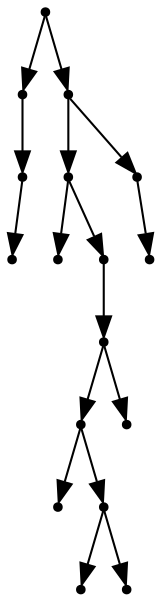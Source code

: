 digraph {
  16 [shape=point];
  2 [shape=point];
  1 [shape=point];
  0 [shape=point];
  15 [shape=point];
  12 [shape=point];
  3 [shape=point];
  11 [shape=point];
  10 [shape=point];
  8 [shape=point];
  4 [shape=point];
  7 [shape=point];
  5 [shape=point];
  6 [shape=point];
  9 [shape=point];
  14 [shape=point];
  13 [shape=point];
16 -> 2;
2 -> 1;
1 -> 0;
16 -> 15;
15 -> 12;
12 -> 3;
12 -> 11;
11 -> 10;
10 -> 8;
8 -> 4;
8 -> 7;
7 -> 5;
7 -> 6;
10 -> 9;
15 -> 14;
14 -> 13;
}
